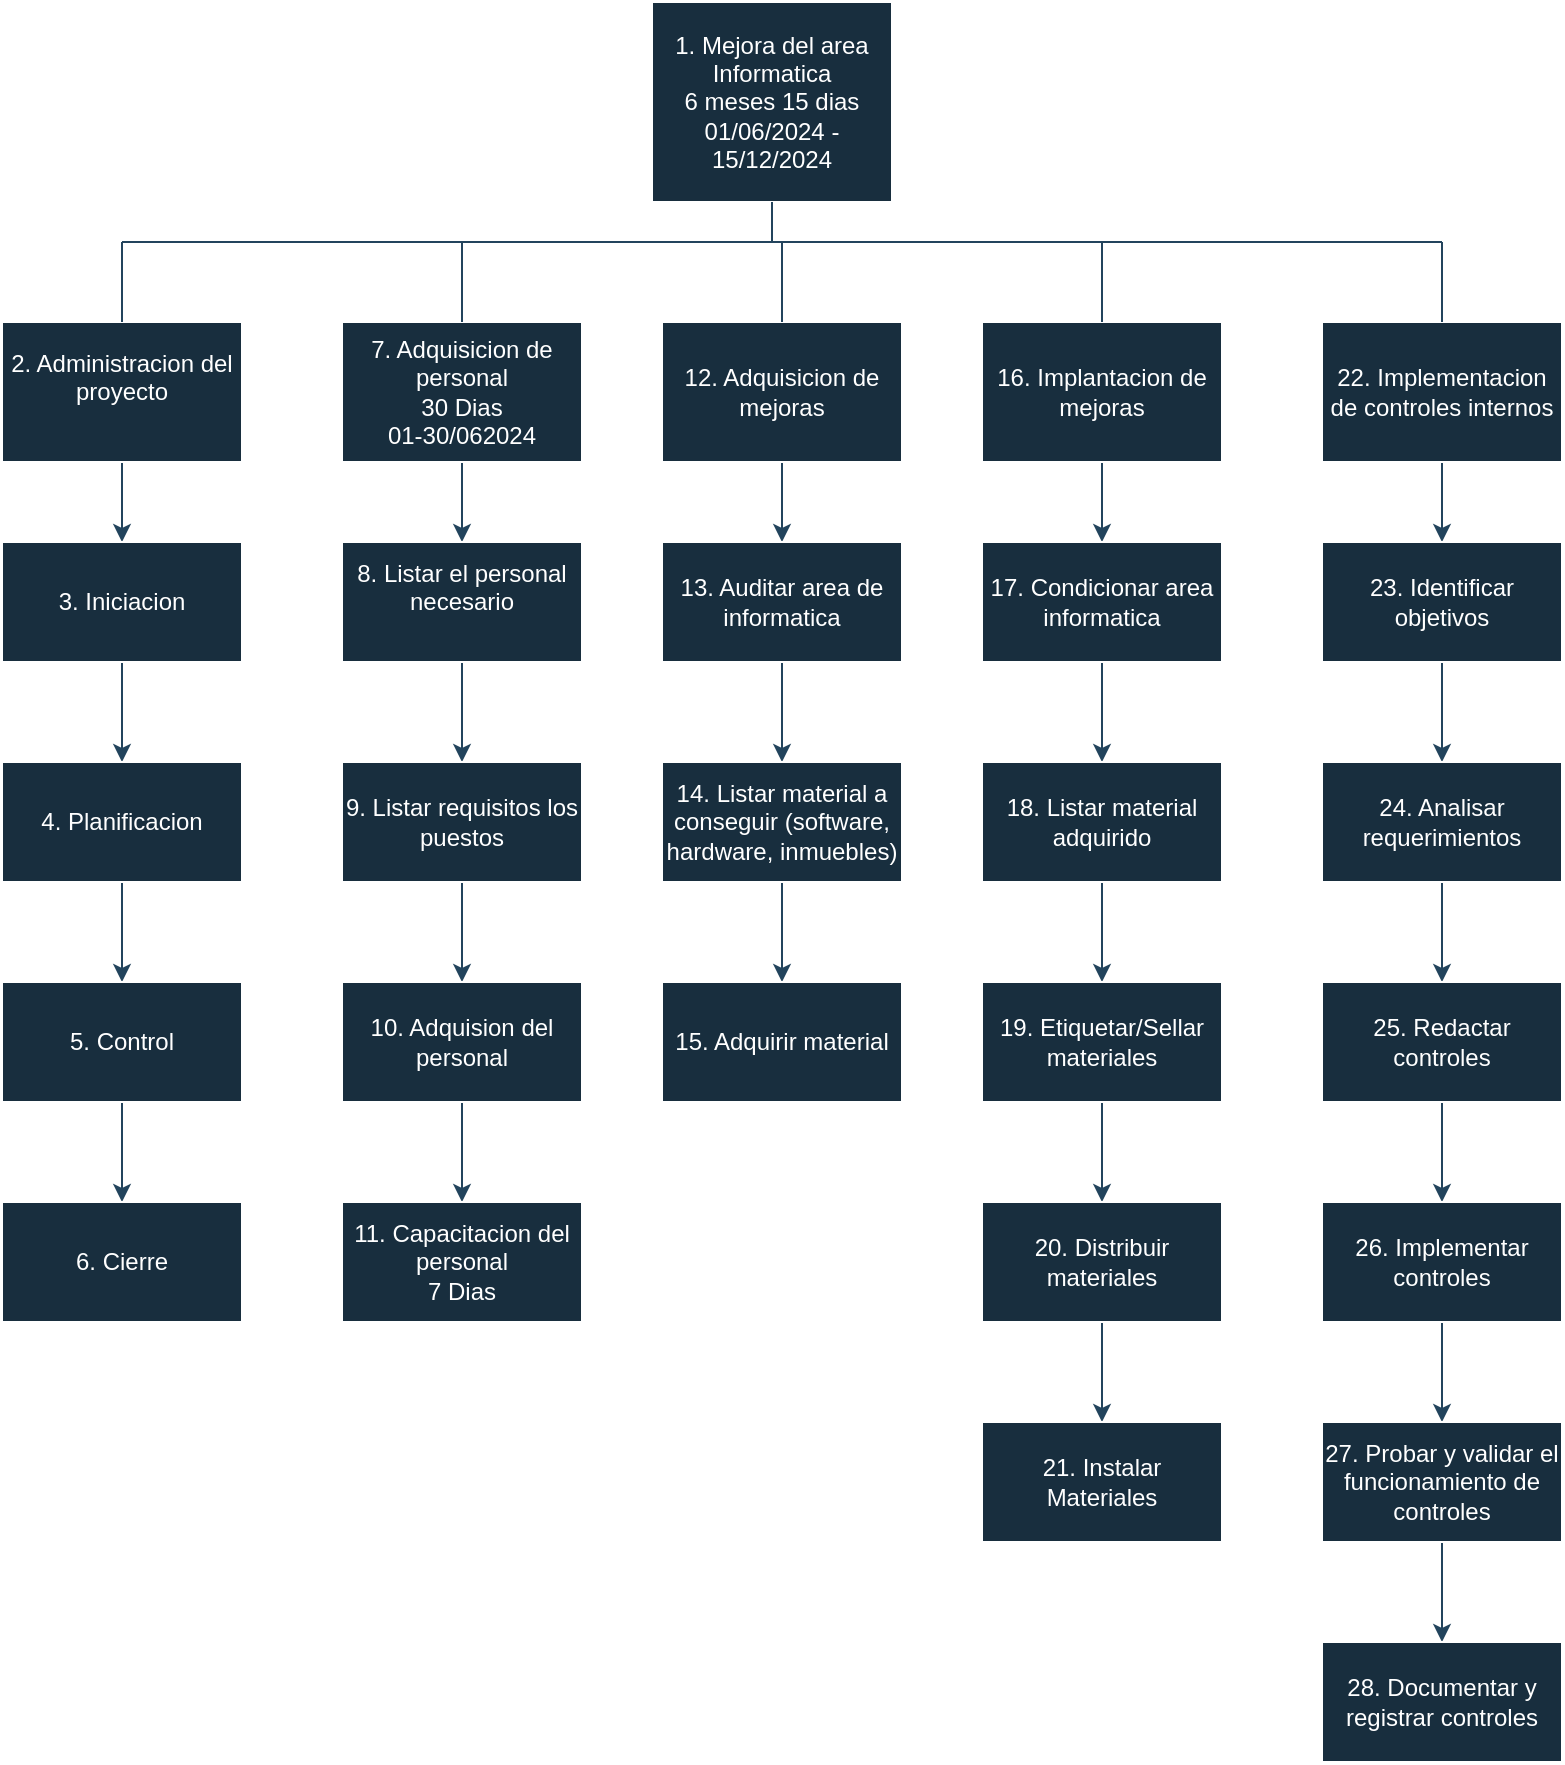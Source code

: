 <mxfile version="24.4.4" type="github">
  <diagram id="prtHgNgQTEPvFCAcTncT" name="Page-1">
    <mxGraphModel dx="1050" dy="626" grid="1" gridSize="10" guides="1" tooltips="1" connect="1" arrows="1" fold="1" page="1" pageScale="1" pageWidth="850" pageHeight="1100" math="0" shadow="0">
      <root>
        <mxCell id="0" />
        <mxCell id="1" parent="0" />
        <mxCell id="grCo7hTmxgtoTyHtFjDK-1" value="1. Mejora del area Informatica&lt;div&gt;6 meses 15 dias&lt;/div&gt;&lt;div&gt;01/06/2024 - 15/12/2024&lt;/div&gt;" style="rounded=0;whiteSpace=wrap;html=1;fillColor=#182E3E;strokeColor=#FFFFFF;fontColor=#FFFFFF;labelBackgroundColor=none;" parent="1" vertex="1">
          <mxGeometry x="365" width="120" height="100" as="geometry" />
        </mxCell>
        <mxCell id="grCo7hTmxgtoTyHtFjDK-51" value="" style="edgeStyle=orthogonalEdgeStyle;rounded=0;orthogonalLoop=1;jettySize=auto;html=1;labelBackgroundColor=none;strokeColor=#23445D;fontColor=default;" parent="1" source="grCo7hTmxgtoTyHtFjDK-2" target="grCo7hTmxgtoTyHtFjDK-23" edge="1">
          <mxGeometry relative="1" as="geometry" />
        </mxCell>
        <mxCell id="grCo7hTmxgtoTyHtFjDK-2" value="7. Adquisicion de personal&lt;div&gt;30 Dias&lt;/div&gt;&lt;div&gt;01-30/062024&lt;/div&gt;" style="rounded=0;whiteSpace=wrap;html=1;fillColor=#182E3E;strokeColor=#FFFFFF;fontColor=#FFFFFF;labelBackgroundColor=none;" parent="1" vertex="1">
          <mxGeometry x="210" y="160" width="120" height="70" as="geometry" />
        </mxCell>
        <mxCell id="grCo7hTmxgtoTyHtFjDK-63" value="" style="edgeStyle=orthogonalEdgeStyle;rounded=0;orthogonalLoop=1;jettySize=auto;html=1;labelBackgroundColor=none;strokeColor=#23445D;fontColor=default;" parent="1" source="grCo7hTmxgtoTyHtFjDK-3" target="grCo7hTmxgtoTyHtFjDK-26" edge="1">
          <mxGeometry relative="1" as="geometry" />
        </mxCell>
        <mxCell id="grCo7hTmxgtoTyHtFjDK-3" value="16. Implantacion de mejoras" style="rounded=0;whiteSpace=wrap;html=1;fillColor=#182E3E;strokeColor=#FFFFFF;fontColor=#FFFFFF;labelBackgroundColor=none;" parent="1" vertex="1">
          <mxGeometry x="530" y="160" width="120" height="70" as="geometry" />
        </mxCell>
        <mxCell id="grCo7hTmxgtoTyHtFjDK-68" value="" style="edgeStyle=orthogonalEdgeStyle;rounded=0;orthogonalLoop=1;jettySize=auto;html=1;labelBackgroundColor=none;strokeColor=#23445D;fontColor=default;" parent="1" source="grCo7hTmxgtoTyHtFjDK-4" target="grCo7hTmxgtoTyHtFjDK-36" edge="1">
          <mxGeometry relative="1" as="geometry" />
        </mxCell>
        <mxCell id="grCo7hTmxgtoTyHtFjDK-4" value="22. Implementacion de controles internos" style="rounded=0;whiteSpace=wrap;html=1;fillColor=#182E3E;strokeColor=#FFFFFF;fontColor=#FFFFFF;labelBackgroundColor=none;" parent="1" vertex="1">
          <mxGeometry x="700" y="160" width="120" height="70" as="geometry" />
        </mxCell>
        <mxCell id="grCo7hTmxgtoTyHtFjDK-55" value="" style="edgeStyle=orthogonalEdgeStyle;rounded=0;orthogonalLoop=1;jettySize=auto;html=1;labelBackgroundColor=none;strokeColor=#23445D;fontColor=default;" parent="1" source="grCo7hTmxgtoTyHtFjDK-5" target="grCo7hTmxgtoTyHtFjDK-15" edge="1">
          <mxGeometry relative="1" as="geometry" />
        </mxCell>
        <mxCell id="grCo7hTmxgtoTyHtFjDK-5" value="&lt;div&gt;&lt;span style=&quot;background-color: initial;&quot;&gt;2. Administracion del proyecto&lt;/span&gt;&lt;br&gt;&lt;/div&gt;&lt;div&gt;&lt;br&gt;&lt;/div&gt;" style="rounded=0;whiteSpace=wrap;html=1;fillColor=#182E3E;strokeColor=#FFFFFF;fontColor=#FFFFFF;labelBackgroundColor=none;" parent="1" vertex="1">
          <mxGeometry x="40" y="160" width="120" height="70" as="geometry" />
        </mxCell>
        <mxCell id="grCo7hTmxgtoTyHtFjDK-6" value="" style="endArrow=none;html=1;rounded=0;entryX=0.5;entryY=1;entryDx=0;entryDy=0;labelBackgroundColor=none;strokeColor=#23445D;fontColor=default;" parent="1" target="grCo7hTmxgtoTyHtFjDK-1" edge="1">
          <mxGeometry width="50" height="50" relative="1" as="geometry">
            <mxPoint x="425" y="120" as="sourcePoint" />
            <mxPoint x="190" y="70" as="targetPoint" />
          </mxGeometry>
        </mxCell>
        <mxCell id="grCo7hTmxgtoTyHtFjDK-7" value="" style="endArrow=none;html=1;rounded=0;labelBackgroundColor=none;strokeColor=#23445D;fontColor=default;" parent="1" target="grCo7hTmxgtoTyHtFjDK-4" edge="1">
          <mxGeometry width="50" height="50" relative="1" as="geometry">
            <mxPoint x="760" y="120" as="sourcePoint" />
            <mxPoint x="130" y="60" as="targetPoint" />
          </mxGeometry>
        </mxCell>
        <mxCell id="grCo7hTmxgtoTyHtFjDK-8" value="" style="endArrow=none;html=1;rounded=0;exitX=0.5;exitY=0;exitDx=0;exitDy=0;labelBackgroundColor=none;strokeColor=#23445D;fontColor=default;" parent="1" source="grCo7hTmxgtoTyHtFjDK-3" edge="1">
          <mxGeometry width="50" height="50" relative="1" as="geometry">
            <mxPoint x="90" y="120" as="sourcePoint" />
            <mxPoint x="590" y="120" as="targetPoint" />
          </mxGeometry>
        </mxCell>
        <mxCell id="grCo7hTmxgtoTyHtFjDK-9" value="" style="endArrow=none;html=1;rounded=0;exitX=0.5;exitY=0;exitDx=0;exitDy=0;labelBackgroundColor=none;strokeColor=#23445D;fontColor=default;" parent="1" source="grCo7hTmxgtoTyHtFjDK-2" edge="1">
          <mxGeometry width="50" height="50" relative="1" as="geometry">
            <mxPoint x="100" y="130" as="sourcePoint" />
            <mxPoint x="270" y="120" as="targetPoint" />
          </mxGeometry>
        </mxCell>
        <mxCell id="grCo7hTmxgtoTyHtFjDK-10" value="" style="endArrow=none;html=1;rounded=0;exitX=0.5;exitY=0;exitDx=0;exitDy=0;labelBackgroundColor=none;strokeColor=#23445D;fontColor=default;" parent="1" source="grCo7hTmxgtoTyHtFjDK-5" edge="1">
          <mxGeometry width="50" height="50" relative="1" as="geometry">
            <mxPoint x="110" y="140" as="sourcePoint" />
            <mxPoint x="100" y="120" as="targetPoint" />
          </mxGeometry>
        </mxCell>
        <mxCell id="grCo7hTmxgtoTyHtFjDK-11" value="" style="endArrow=none;html=1;rounded=0;labelBackgroundColor=none;strokeColor=#23445D;fontColor=default;" parent="1" edge="1">
          <mxGeometry width="50" height="50" relative="1" as="geometry">
            <mxPoint x="100" y="120" as="sourcePoint" />
            <mxPoint x="760" y="120" as="targetPoint" />
          </mxGeometry>
        </mxCell>
        <mxCell id="grCo7hTmxgtoTyHtFjDK-56" value="" style="edgeStyle=orthogonalEdgeStyle;rounded=0;orthogonalLoop=1;jettySize=auto;html=1;strokeColor=#23445D;labelBackgroundColor=none;fontColor=default;" parent="1" source="grCo7hTmxgtoTyHtFjDK-15" target="grCo7hTmxgtoTyHtFjDK-16" edge="1">
          <mxGeometry relative="1" as="geometry" />
        </mxCell>
        <mxCell id="grCo7hTmxgtoTyHtFjDK-15" value="3. Iniciacion" style="rounded=0;whiteSpace=wrap;html=1;fillColor=#182E3E;fontColor=#FFFFFF;strokeColor=#FFFFFF;labelBackgroundColor=none;" parent="1" vertex="1">
          <mxGeometry x="40" y="270" width="120" height="60" as="geometry" />
        </mxCell>
        <mxCell id="grCo7hTmxgtoTyHtFjDK-57" value="" style="edgeStyle=orthogonalEdgeStyle;rounded=0;orthogonalLoop=1;jettySize=auto;html=1;strokeColor=#23445D;labelBackgroundColor=none;fontColor=default;" parent="1" source="grCo7hTmxgtoTyHtFjDK-16" target="grCo7hTmxgtoTyHtFjDK-17" edge="1">
          <mxGeometry relative="1" as="geometry" />
        </mxCell>
        <mxCell id="grCo7hTmxgtoTyHtFjDK-16" value="4. Planificacion" style="rounded=0;whiteSpace=wrap;html=1;fillColor=#182E3E;fontColor=#FFFFFF;strokeColor=#FFFFFF;labelBackgroundColor=none;" parent="1" vertex="1">
          <mxGeometry x="40" y="380" width="120" height="60" as="geometry" />
        </mxCell>
        <mxCell id="grCo7hTmxgtoTyHtFjDK-58" value="" style="edgeStyle=orthogonalEdgeStyle;rounded=0;orthogonalLoop=1;jettySize=auto;html=1;strokeColor=#23445D;labelBackgroundColor=none;fontColor=default;" parent="1" source="grCo7hTmxgtoTyHtFjDK-17" target="grCo7hTmxgtoTyHtFjDK-18" edge="1">
          <mxGeometry relative="1" as="geometry" />
        </mxCell>
        <mxCell id="grCo7hTmxgtoTyHtFjDK-17" value="5. Control" style="rounded=0;whiteSpace=wrap;html=1;fillColor=#182E3E;fontColor=#FFFFFF;strokeColor=#FFFFFF;labelBackgroundColor=none;" parent="1" vertex="1">
          <mxGeometry x="40" y="490" width="120" height="60" as="geometry" />
        </mxCell>
        <mxCell id="grCo7hTmxgtoTyHtFjDK-18" value="6. Cierre" style="rounded=0;whiteSpace=wrap;html=1;fillColor=#182E3E;fontColor=#FFFFFF;strokeColor=#FFFFFF;labelBackgroundColor=none;" parent="1" vertex="1">
          <mxGeometry x="40" y="600" width="120" height="60" as="geometry" />
        </mxCell>
        <mxCell id="grCo7hTmxgtoTyHtFjDK-52" value="" style="edgeStyle=orthogonalEdgeStyle;rounded=0;orthogonalLoop=1;jettySize=auto;html=1;strokeColor=#23445D;labelBackgroundColor=none;fontColor=default;" parent="1" source="grCo7hTmxgtoTyHtFjDK-23" target="grCo7hTmxgtoTyHtFjDK-24" edge="1">
          <mxGeometry relative="1" as="geometry" />
        </mxCell>
        <mxCell id="grCo7hTmxgtoTyHtFjDK-23" value="8. Listar el personal necesario&lt;div&gt;&lt;br&gt;&lt;/div&gt;" style="rounded=0;whiteSpace=wrap;html=1;fillColor=#182E3E;fontColor=#FFFFFF;strokeColor=#FFFFFF;labelBackgroundColor=none;" parent="1" vertex="1">
          <mxGeometry x="210" y="270" width="120" height="60" as="geometry" />
        </mxCell>
        <mxCell id="grCo7hTmxgtoTyHtFjDK-53" value="" style="edgeStyle=orthogonalEdgeStyle;rounded=0;orthogonalLoop=1;jettySize=auto;html=1;strokeColor=#23445D;labelBackgroundColor=none;fontColor=default;" parent="1" source="grCo7hTmxgtoTyHtFjDK-24" target="grCo7hTmxgtoTyHtFjDK-25" edge="1">
          <mxGeometry relative="1" as="geometry" />
        </mxCell>
        <mxCell id="grCo7hTmxgtoTyHtFjDK-24" value="9. Listar requisitos los puestos" style="rounded=0;whiteSpace=wrap;html=1;fillColor=#182E3E;fontColor=#FFFFFF;strokeColor=#FFFFFF;labelBackgroundColor=none;" parent="1" vertex="1">
          <mxGeometry x="210" y="380" width="120" height="60" as="geometry" />
        </mxCell>
        <mxCell id="grCo7hTmxgtoTyHtFjDK-54" value="" style="edgeStyle=orthogonalEdgeStyle;rounded=0;orthogonalLoop=1;jettySize=auto;html=1;strokeColor=#23445D;labelBackgroundColor=none;fontColor=default;" parent="1" source="grCo7hTmxgtoTyHtFjDK-25" target="grCo7hTmxgtoTyHtFjDK-43" edge="1">
          <mxGeometry relative="1" as="geometry" />
        </mxCell>
        <mxCell id="grCo7hTmxgtoTyHtFjDK-25" value="10. Adquision del personal" style="rounded=0;whiteSpace=wrap;html=1;fillColor=#182E3E;fontColor=#FFFFFF;strokeColor=#FFFFFF;labelBackgroundColor=none;" parent="1" vertex="1">
          <mxGeometry x="210" y="490" width="120" height="60" as="geometry" />
        </mxCell>
        <mxCell id="grCo7hTmxgtoTyHtFjDK-64" value="" style="edgeStyle=orthogonalEdgeStyle;rounded=0;orthogonalLoop=1;jettySize=auto;html=1;strokeColor=#23445D;labelBackgroundColor=none;fontColor=default;" parent="1" source="grCo7hTmxgtoTyHtFjDK-26" target="grCo7hTmxgtoTyHtFjDK-29" edge="1">
          <mxGeometry relative="1" as="geometry" />
        </mxCell>
        <mxCell id="grCo7hTmxgtoTyHtFjDK-26" value="17. Condicionar area informatica" style="rounded=0;whiteSpace=wrap;html=1;fillColor=#182E3E;fontColor=#FFFFFF;strokeColor=#FFFFFF;labelBackgroundColor=none;" parent="1" vertex="1">
          <mxGeometry x="530" y="270" width="120" height="60" as="geometry" />
        </mxCell>
        <mxCell id="grCo7hTmxgtoTyHtFjDK-65" value="" style="edgeStyle=orthogonalEdgeStyle;rounded=0;orthogonalLoop=1;jettySize=auto;html=1;strokeColor=#23445D;labelBackgroundColor=none;fontColor=default;" parent="1" source="grCo7hTmxgtoTyHtFjDK-29" target="grCo7hTmxgtoTyHtFjDK-30" edge="1">
          <mxGeometry relative="1" as="geometry" />
        </mxCell>
        <mxCell id="grCo7hTmxgtoTyHtFjDK-29" value="18. Listar material adquirido" style="rounded=0;whiteSpace=wrap;html=1;fillColor=#182E3E;fontColor=#FFFFFF;strokeColor=#FFFFFF;labelBackgroundColor=none;" parent="1" vertex="1">
          <mxGeometry x="530" y="380" width="120" height="60" as="geometry" />
        </mxCell>
        <mxCell id="grCo7hTmxgtoTyHtFjDK-66" value="" style="edgeStyle=orthogonalEdgeStyle;rounded=0;orthogonalLoop=1;jettySize=auto;html=1;strokeColor=#23445D;labelBackgroundColor=none;fontColor=default;" parent="1" source="grCo7hTmxgtoTyHtFjDK-30" target="grCo7hTmxgtoTyHtFjDK-31" edge="1">
          <mxGeometry relative="1" as="geometry" />
        </mxCell>
        <mxCell id="grCo7hTmxgtoTyHtFjDK-30" value="19. Etiquetar/Sellar materiales" style="rounded=0;whiteSpace=wrap;html=1;fillColor=#182E3E;fontColor=#FFFFFF;strokeColor=#FFFFFF;labelBackgroundColor=none;" parent="1" vertex="1">
          <mxGeometry x="530" y="490" width="120" height="60" as="geometry" />
        </mxCell>
        <mxCell id="grCo7hTmxgtoTyHtFjDK-67" value="" style="edgeStyle=orthogonalEdgeStyle;rounded=0;orthogonalLoop=1;jettySize=auto;html=1;strokeColor=#23445D;labelBackgroundColor=none;fontColor=default;" parent="1" source="grCo7hTmxgtoTyHtFjDK-31" target="grCo7hTmxgtoTyHtFjDK-32" edge="1">
          <mxGeometry relative="1" as="geometry" />
        </mxCell>
        <mxCell id="grCo7hTmxgtoTyHtFjDK-31" value="20. Distribuir materiales" style="rounded=0;whiteSpace=wrap;html=1;fillColor=#182E3E;fontColor=#FFFFFF;strokeColor=#FFFFFF;labelBackgroundColor=none;" parent="1" vertex="1">
          <mxGeometry x="530" y="600" width="120" height="60" as="geometry" />
        </mxCell>
        <mxCell id="grCo7hTmxgtoTyHtFjDK-32" value="21. Instalar Materiales" style="rounded=0;whiteSpace=wrap;html=1;fillColor=#182E3E;fontColor=#FFFFFF;strokeColor=#FFFFFF;labelBackgroundColor=none;" parent="1" vertex="1">
          <mxGeometry x="530" y="710" width="120" height="60" as="geometry" />
        </mxCell>
        <mxCell id="grCo7hTmxgtoTyHtFjDK-69" value="" style="edgeStyle=orthogonalEdgeStyle;rounded=0;orthogonalLoop=1;jettySize=auto;html=1;strokeColor=#23445D;labelBackgroundColor=none;fontColor=default;" parent="1" source="grCo7hTmxgtoTyHtFjDK-36" target="grCo7hTmxgtoTyHtFjDK-37" edge="1">
          <mxGeometry relative="1" as="geometry" />
        </mxCell>
        <mxCell id="grCo7hTmxgtoTyHtFjDK-36" value="23. Identificar objetivos" style="rounded=0;whiteSpace=wrap;html=1;fillColor=#182E3E;fontColor=#FFFFFF;strokeColor=#FFFFFF;labelBackgroundColor=none;" parent="1" vertex="1">
          <mxGeometry x="700" y="270" width="120" height="60" as="geometry" />
        </mxCell>
        <mxCell id="grCo7hTmxgtoTyHtFjDK-70" value="" style="edgeStyle=orthogonalEdgeStyle;rounded=0;orthogonalLoop=1;jettySize=auto;html=1;strokeColor=#23445D;labelBackgroundColor=none;fontColor=default;" parent="1" source="grCo7hTmxgtoTyHtFjDK-37" target="grCo7hTmxgtoTyHtFjDK-38" edge="1">
          <mxGeometry relative="1" as="geometry" />
        </mxCell>
        <mxCell id="grCo7hTmxgtoTyHtFjDK-37" value="24. Analisar requerimientos" style="rounded=0;whiteSpace=wrap;html=1;fillColor=#182E3E;fontColor=#FFFFFF;strokeColor=#FFFFFF;labelBackgroundColor=none;" parent="1" vertex="1">
          <mxGeometry x="700" y="380" width="120" height="60" as="geometry" />
        </mxCell>
        <mxCell id="grCo7hTmxgtoTyHtFjDK-71" value="" style="edgeStyle=orthogonalEdgeStyle;rounded=0;orthogonalLoop=1;jettySize=auto;html=1;strokeColor=#23445D;labelBackgroundColor=none;fontColor=default;" parent="1" source="grCo7hTmxgtoTyHtFjDK-38" target="grCo7hTmxgtoTyHtFjDK-39" edge="1">
          <mxGeometry relative="1" as="geometry" />
        </mxCell>
        <mxCell id="grCo7hTmxgtoTyHtFjDK-38" value="25. Redactar controles" style="rounded=0;whiteSpace=wrap;html=1;fillColor=#182E3E;fontColor=#FFFFFF;strokeColor=#FFFFFF;labelBackgroundColor=none;" parent="1" vertex="1">
          <mxGeometry x="700" y="490" width="120" height="60" as="geometry" />
        </mxCell>
        <mxCell id="grCo7hTmxgtoTyHtFjDK-76" value="" style="edgeStyle=orthogonalEdgeStyle;rounded=0;orthogonalLoop=1;jettySize=auto;html=1;labelBackgroundColor=none;strokeColor=#23445D;fontColor=default;" parent="1" source="grCo7hTmxgtoTyHtFjDK-39" target="grCo7hTmxgtoTyHtFjDK-74" edge="1">
          <mxGeometry relative="1" as="geometry" />
        </mxCell>
        <mxCell id="grCo7hTmxgtoTyHtFjDK-39" value="26. Implementar controles" style="rounded=0;whiteSpace=wrap;html=1;fillColor=#182E3E;fontColor=#FFFFFF;strokeColor=#FFFFFF;labelBackgroundColor=none;" parent="1" vertex="1">
          <mxGeometry x="700" y="600" width="120" height="60" as="geometry" />
        </mxCell>
        <mxCell id="grCo7hTmxgtoTyHtFjDK-43" value="11. Capacitacion del personal&lt;div&gt;7 Dias&lt;/div&gt;" style="rounded=0;whiteSpace=wrap;html=1;fillColor=#182E3E;fontColor=#FFFFFF;strokeColor=#FFFFFF;labelBackgroundColor=none;" parent="1" vertex="1">
          <mxGeometry x="210" y="600" width="120" height="60" as="geometry" />
        </mxCell>
        <mxCell id="grCo7hTmxgtoTyHtFjDK-59" value="" style="edgeStyle=orthogonalEdgeStyle;rounded=0;orthogonalLoop=1;jettySize=auto;html=1;labelBackgroundColor=none;strokeColor=#23445D;fontColor=default;" parent="1" source="grCo7hTmxgtoTyHtFjDK-44" target="grCo7hTmxgtoTyHtFjDK-45" edge="1">
          <mxGeometry relative="1" as="geometry" />
        </mxCell>
        <mxCell id="grCo7hTmxgtoTyHtFjDK-44" value="12. Adquisicion de mejoras" style="rounded=0;whiteSpace=wrap;html=1;fillColor=#182E3E;strokeColor=#FFFFFF;fontColor=#FFFFFF;labelBackgroundColor=none;" parent="1" vertex="1">
          <mxGeometry x="370" y="160" width="120" height="70" as="geometry" />
        </mxCell>
        <mxCell id="grCo7hTmxgtoTyHtFjDK-60" value="" style="edgeStyle=orthogonalEdgeStyle;rounded=0;orthogonalLoop=1;jettySize=auto;html=1;strokeColor=#23445D;labelBackgroundColor=none;fontColor=default;" parent="1" source="grCo7hTmxgtoTyHtFjDK-45" target="grCo7hTmxgtoTyHtFjDK-46" edge="1">
          <mxGeometry relative="1" as="geometry" />
        </mxCell>
        <mxCell id="grCo7hTmxgtoTyHtFjDK-45" value="13. Auditar area de informatica" style="rounded=0;whiteSpace=wrap;html=1;fillColor=#182E3E;fontColor=#FFFFFF;strokeColor=#FFFFFF;labelBackgroundColor=none;" parent="1" vertex="1">
          <mxGeometry x="370" y="270" width="120" height="60" as="geometry" />
        </mxCell>
        <mxCell id="grCo7hTmxgtoTyHtFjDK-61" value="" style="edgeStyle=orthogonalEdgeStyle;rounded=0;orthogonalLoop=1;jettySize=auto;html=1;strokeColor=#23445D;labelBackgroundColor=none;fontColor=default;" parent="1" source="grCo7hTmxgtoTyHtFjDK-46" target="grCo7hTmxgtoTyHtFjDK-47" edge="1">
          <mxGeometry relative="1" as="geometry" />
        </mxCell>
        <mxCell id="grCo7hTmxgtoTyHtFjDK-46" value="14. Listar material a conseguir (software, hardware, inmuebles)" style="rounded=0;whiteSpace=wrap;html=1;fillColor=#182E3E;fontColor=#FFFFFF;strokeColor=#FFFFFF;labelBackgroundColor=none;" parent="1" vertex="1">
          <mxGeometry x="370" y="380" width="120" height="60" as="geometry" />
        </mxCell>
        <mxCell id="grCo7hTmxgtoTyHtFjDK-47" value="15. Adquirir material" style="rounded=0;whiteSpace=wrap;html=1;fillColor=#182E3E;fontColor=#FFFFFF;strokeColor=#FFFFFF;labelBackgroundColor=none;" parent="1" vertex="1">
          <mxGeometry x="370" y="490" width="120" height="60" as="geometry" />
        </mxCell>
        <mxCell id="grCo7hTmxgtoTyHtFjDK-49" value="" style="endArrow=none;html=1;rounded=0;exitX=0.5;exitY=0;exitDx=0;exitDy=0;labelBackgroundColor=none;strokeColor=#23445D;fontColor=default;" parent="1" source="grCo7hTmxgtoTyHtFjDK-44" edge="1">
          <mxGeometry width="50" height="50" relative="1" as="geometry">
            <mxPoint x="480" y="390" as="sourcePoint" />
            <mxPoint x="430" y="120" as="targetPoint" />
          </mxGeometry>
        </mxCell>
        <mxCell id="grCo7hTmxgtoTyHtFjDK-73" value="" style="edgeStyle=orthogonalEdgeStyle;rounded=0;orthogonalLoop=1;jettySize=auto;html=1;strokeColor=#23445D;labelBackgroundColor=none;fontColor=default;" parent="1" source="grCo7hTmxgtoTyHtFjDK-74" target="grCo7hTmxgtoTyHtFjDK-75" edge="1">
          <mxGeometry relative="1" as="geometry" />
        </mxCell>
        <mxCell id="grCo7hTmxgtoTyHtFjDK-74" value="27. Probar y validar el funcionamiento de controles" style="rounded=0;whiteSpace=wrap;html=1;fillColor=#182E3E;fontColor=#FFFFFF;strokeColor=#FFFFFF;labelBackgroundColor=none;" parent="1" vertex="1">
          <mxGeometry x="700" y="710" width="120" height="60" as="geometry" />
        </mxCell>
        <mxCell id="grCo7hTmxgtoTyHtFjDK-75" value="28. Documentar y registrar controles" style="rounded=0;whiteSpace=wrap;html=1;fillColor=#182E3E;fontColor=#FFFFFF;strokeColor=#FFFFFF;labelBackgroundColor=none;" parent="1" vertex="1">
          <mxGeometry x="700" y="820" width="120" height="60" as="geometry" />
        </mxCell>
      </root>
    </mxGraphModel>
  </diagram>
</mxfile>
